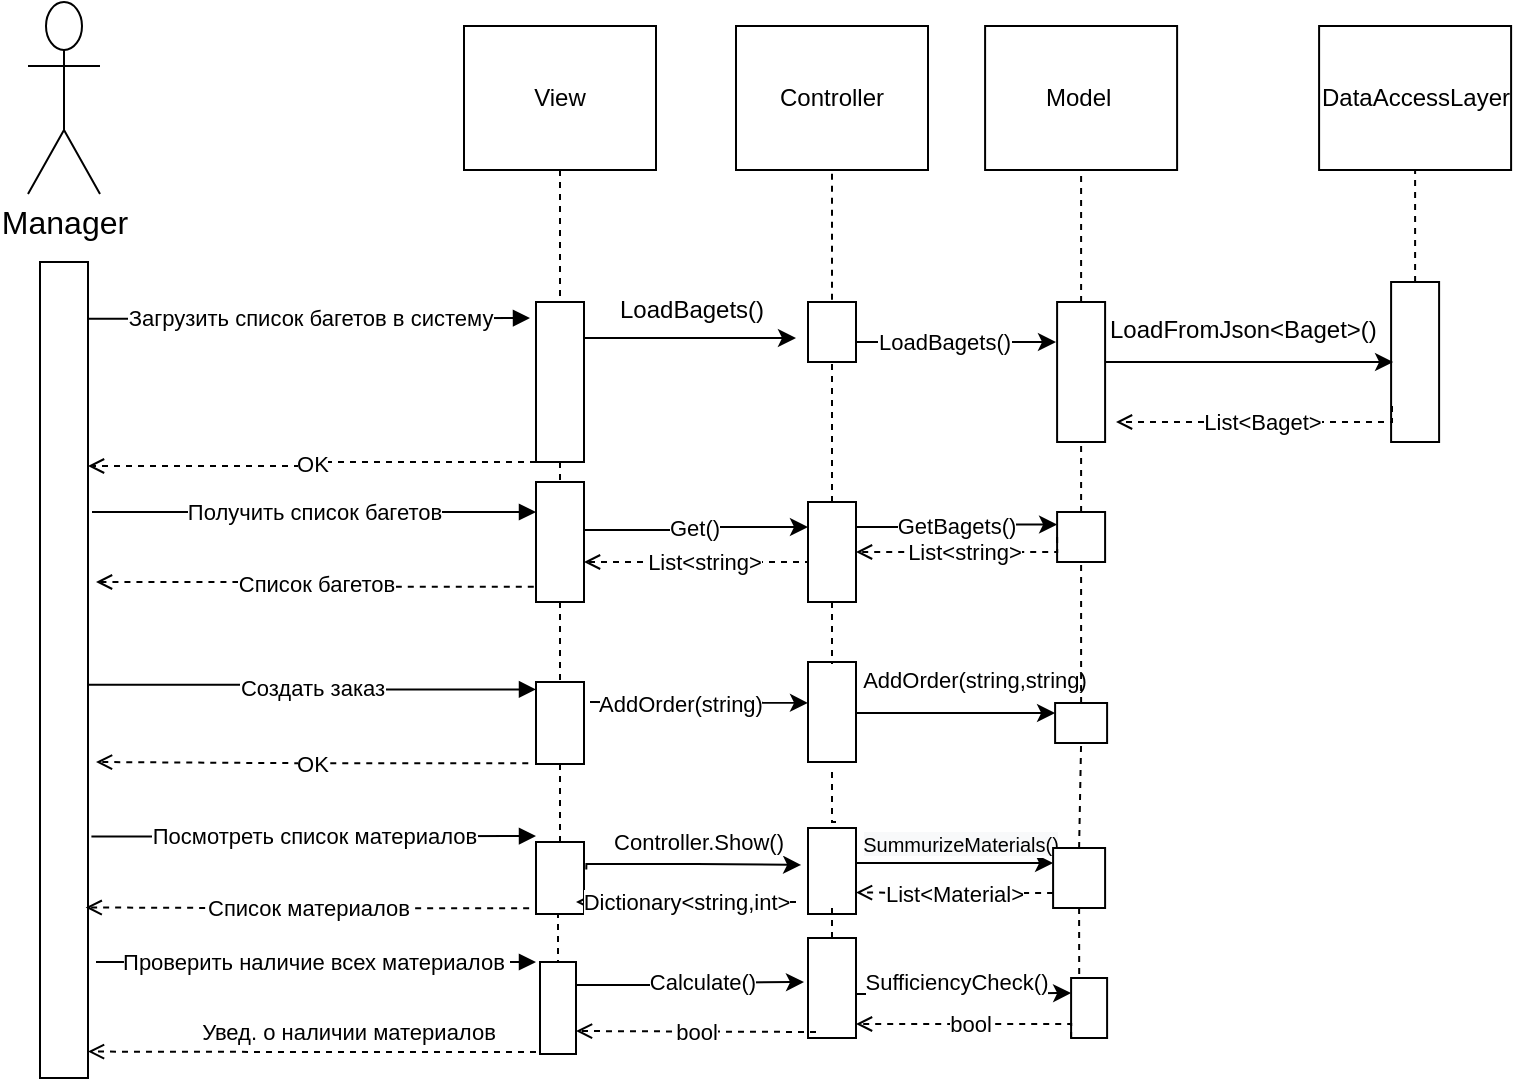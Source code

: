 <mxfile version="13.1.3" type="device"><diagram id="lq8LWc6Me-nj5_ytR69K" name="Page-1"><mxGraphModel dx="926" dy="454" grid="1" gridSize="10" guides="1" tooltips="1" connect="1" arrows="1" fold="1" page="1" pageScale="1" pageWidth="827" pageHeight="1169" math="0" shadow="0"><root><mxCell id="0"/><mxCell id="1" parent="0"/><UserObject label="Manager" lucidchartObjectId="fmqNerwPBiBG" id="Z8CIas7VUb9o1JJprUZY-1"><mxCell style="html=1;whiteSpace=wrap;shape=umlActor;labelPosition=center;verticalLabelPosition=bottom;verticalAlign=top;whiteSpace=nowrap;fontSize=16;fontColor=#000000;spacing=0;strokeOpacity=100;rounded=1;absoluteArcSize=1;arcSize=6;" parent="1" vertex="1"><mxGeometry x="216" y="50" width="36" height="96" as="geometry"/></mxCell></UserObject><UserObject label="" lucidchartObjectId="fmqNQUBMed8j" id="Z8CIas7VUb9o1JJprUZY-2"><mxCell style="html=1;whiteSpace=wrap;;fontSize=11;spacing=0;strokeOpacity=100;" parent="1" vertex="1"><mxGeometry x="222" y="180" width="24" height="408" as="geometry"/></mxCell></UserObject><UserObject label="Загрузить список багетов в систему" lucidchartObjectId="fmqNMwqIcFya" id="Z8CIas7VUb9o1JJprUZY-3"><mxCell style="html=1;jettySize=18;fontSize=11;strokeOpacity=100;rounded=1;arcSize=0;edgeStyle=elbowEdgeStyle;startArrow=none;;endArrow=block;endFill=1;;exitX=1.025;exitY=0.048;exitPerimeter=1;" parent="1" source="Z8CIas7VUb9o1JJprUZY-2" edge="1"><mxGeometry width="100" height="100" relative="1" as="geometry"><Array as="points"/><mxPoint x="467" y="208" as="targetPoint"/></mxGeometry></mxCell></UserObject><UserObject label="View" lucidchartObjectId="fmqNqMG-6z0J" id="Z8CIas7VUb9o1JJprUZY-5"><mxCell style="html=1;whiteSpace=wrap;;fontSize=12;fontColor=#000000;spacing=3;strokeOpacity=100;" parent="1" vertex="1"><mxGeometry x="434" y="62" width="96" height="72" as="geometry"/></mxCell></UserObject><UserObject label="" lucidchartObjectId="fmqNfD1UHvpG" id="Z8CIas7VUb9o1JJprUZY-6"><mxCell style="html=1;jettySize=18;fontSize=11;strokeOpacity=100;dashed=1;rounded=1;arcSize=0;edgeStyle=elbowEdgeStyle;startArrow=none;;endArrow=open;;entryX=0.952;entryY=0.791;entryPerimeter=0;exitX=-0.143;exitY=0.921;exitDx=0;exitDy=0;exitPerimeter=0;entryDx=0;entryDy=0;" parent="1" source="Z8CIas7VUb9o1JJprUZY-63" target="Z8CIas7VUb9o1JJprUZY-2" edge="1"><mxGeometry width="100" height="100" relative="1" as="geometry"><Array as="points"/><mxPoint x="419" y="516" as="sourcePoint"/></mxGeometry></mxCell></UserObject><mxCell id="Z8CIas7VUb9o1JJprUZY-7" value="Список материалов" style="text;html=1;resizable=0;labelBackgroundColor=#ffffff;align=center;verticalAlign=middle;fontColor=#000000;;fontSize=11;" parent="Z8CIas7VUb9o1JJprUZY-6" vertex="1"><mxGeometry relative="1" as="geometry"/></mxCell><UserObject label="" lucidchartObjectId="fmqN2tdLBj.W" id="Z8CIas7VUb9o1JJprUZY-8"><mxCell style="html=1;jettySize=18;fontSize=11;strokeOpacity=100;dashed=1;rounded=1;arcSize=0;edgeStyle=elbowEdgeStyle;startArrow=none;;endArrow=open;;entryX=1.025;entryY=0.991;entryPerimeter=1;" parent="1" target="Z8CIas7VUb9o1JJprUZY-2" edge="1"><mxGeometry width="100" height="100" relative="1" as="geometry"><Array as="points"/><mxPoint x="470" y="575" as="sourcePoint"/></mxGeometry></mxCell></UserObject><mxCell id="Z8CIas7VUb9o1JJprUZY-9" value="Увед. о наличии материалов" style="text;html=1;resizable=0;labelBackgroundColor=#ffffff;align=center;verticalAlign=middle;fontColor=#000000;;fontSize=11;" parent="Z8CIas7VUb9o1JJprUZY-8" vertex="1"><mxGeometry relative="1" as="geometry"><mxPoint x="17.71" y="-9.86" as="offset"/></mxGeometry></mxCell><UserObject label="" lucidchartObjectId="fmqN0hdVXv9i" id="Z8CIas7VUb9o1JJprUZY-10"><mxCell style="html=1;jettySize=18;fontSize=11;strokeOpacity=100;rounded=1;arcSize=0;edgeStyle=elbowEdgeStyle;startArrow=none;;endArrow=block;endFill=1;;exitX=1.025;exitY=0.519;exitPerimeter=1;entryX=0;entryY=0.09;entryDx=0;entryDy=0;entryPerimeter=0;" parent="1" source="Z8CIas7VUb9o1JJprUZY-2" target="Z8CIas7VUb9o1JJprUZY-16" edge="1"><mxGeometry width="100" height="100" relative="1" as="geometry"><Array as="points"/><mxPoint x="419" y="392" as="targetPoint"/></mxGeometry></mxCell></UserObject><mxCell id="Z8CIas7VUb9o1JJprUZY-11" value="Создать заказ" style="text;html=1;resizable=0;labelBackgroundColor=#ffffff;align=center;verticalAlign=middle;fontColor=#000000;;fontSize=11;" parent="Z8CIas7VUb9o1JJprUZY-10" vertex="1"><mxGeometry relative="1" as="geometry"/></mxCell><mxCell id="Z8CIas7VUb9o1JJprUZY-75" style="edgeStyle=orthogonalEdgeStyle;rounded=0;orthogonalLoop=1;jettySize=auto;html=1;" parent="1" source="Z8CIas7VUb9o1JJprUZY-14" edge="1"><mxGeometry relative="1" as="geometry"><mxPoint x="600" y="218" as="targetPoint"/><Array as="points"><mxPoint x="520" y="218"/><mxPoint x="520" y="218"/></Array></mxGeometry></mxCell><UserObject label="" lucidchartObjectId="fmqNdiDo.nL4" id="Z8CIas7VUb9o1JJprUZY-14"><mxCell style="html=1;whiteSpace=wrap;;fontSize=11;spacing=0;strokeOpacity=100;" parent="1" vertex="1"><mxGeometry x="470" y="200" width="24" height="80" as="geometry"/></mxCell></UserObject><UserObject label="" lucidchartObjectId="fmqNqnh2R7gx" id="Z8CIas7VUb9o1JJprUZY-15"><mxCell style="html=1;jettySize=18;fontSize=11;strokeOpacity=100;dashed=1;rounded=1;arcSize=0;edgeStyle=elbowEdgeStyle;startArrow=none;;endArrow=none;;exitX=0.5;exitY=1.008;exitPerimeter=1;entryX=0.5;entryY=0;entryDx=0;entryDy=0;" parent="1" source="Z8CIas7VUb9o1JJprUZY-5" target="Z8CIas7VUb9o1JJprUZY-14" edge="1"><mxGeometry width="100" height="100" relative="1" as="geometry"><Array as="points"/><mxPoint x="432" y="179" as="targetPoint"/></mxGeometry></mxCell></UserObject><mxCell id="Z8CIas7VUb9o1JJprUZY-112" style="edgeStyle=orthogonalEdgeStyle;rounded=0;orthogonalLoop=1;jettySize=auto;html=1;entryX=0;entryY=0.409;entryDx=0;entryDy=0;entryPerimeter=0;" parent="1" edge="1" target="ugSF_NNu1vLma_ltaLb5-21"><mxGeometry relative="1" as="geometry"><mxPoint x="600" y="400" as="targetPoint"/><mxPoint x="497" y="400" as="sourcePoint"/><Array as="points"><mxPoint x="497" y="401"/></Array></mxGeometry></mxCell><mxCell id="Z8CIas7VUb9o1JJprUZY-113" value="AddOrder(string,string)" style="edgeLabel;html=1;align=center;verticalAlign=middle;resizable=0;points=[];" parent="Z8CIas7VUb9o1JJprUZY-112" vertex="1" connectable="0"><mxGeometry x="0.166" relative="1" as="geometry"><mxPoint x="128.52" y="-11.47" as="offset"/></mxGeometry></mxCell><mxCell id="ugSF_NNu1vLma_ltaLb5-20" value="AddOrder(string)" style="edgeLabel;html=1;align=center;verticalAlign=middle;resizable=0;points=[];" vertex="1" connectable="0" parent="Z8CIas7VUb9o1JJprUZY-112"><mxGeometry x="-0.254" y="-1" relative="1" as="geometry"><mxPoint x="4.71" as="offset"/></mxGeometry></mxCell><UserObject label="" lucidchartObjectId="fmqN-kW3KUQT" id="Z8CIas7VUb9o1JJprUZY-16"><mxCell style="html=1;whiteSpace=wrap;;fontSize=11;spacing=0;strokeOpacity=100;" parent="1" vertex="1"><mxGeometry x="470" y="390" width="24" height="41" as="geometry"/></mxCell></UserObject><mxCell id="ugSF_NNu1vLma_ltaLb5-31" style="edgeStyle=orthogonalEdgeStyle;rounded=0;orthogonalLoop=1;jettySize=auto;html=1;entryX=-0.143;entryY=0.429;entryDx=0;entryDy=0;entryPerimeter=0;exitX=1.048;exitY=0.381;exitDx=0;exitDy=0;exitPerimeter=0;" edge="1" parent="1" source="Z8CIas7VUb9o1JJprUZY-63" target="ugSF_NNu1vLma_ltaLb5-30"><mxGeometry relative="1" as="geometry"><mxPoint x="494" y="488" as="sourcePoint"/><Array as="points"><mxPoint x="495" y="481"/><mxPoint x="550" y="481"/></Array></mxGeometry></mxCell><mxCell id="ugSF_NNu1vLma_ltaLb5-32" value="Controller.Show()" style="edgeLabel;html=1;align=center;verticalAlign=middle;resizable=0;points=[];" vertex="1" connectable="0" parent="ugSF_NNu1vLma_ltaLb5-31"><mxGeometry x="-0.386" relative="1" as="geometry"><mxPoint x="23.77" y="-11.03" as="offset"/></mxGeometry></mxCell><UserObject label="" lucidchartObjectId="fmqN020DiwtU" id="Z8CIas7VUb9o1JJprUZY-63"><mxCell style="html=1;whiteSpace=wrap;;fontSize=11;spacing=0;strokeOpacity=100;" parent="1" vertex="1"><mxGeometry x="470" y="470" width="24" height="36" as="geometry"/></mxCell></UserObject><UserObject label="" lucidchartObjectId="fmqNmFZ6wNbu" id="Z8CIas7VUb9o1JJprUZY-64"><mxCell style="html=1;jettySize=18;fontSize=11;strokeOpacity=100;dashed=1;rounded=1;arcSize=0;edgeStyle=orthogonalEdgeStyle;startArrow=none;;endArrow=none;;entryX=0.5;entryY=-0.017;entryPerimeter=1;exitX=0.5;exitY=1;exitDx=0;exitDy=0;" parent="1" source="Z8CIas7VUb9o1JJprUZY-16" target="Z8CIas7VUb9o1JJprUZY-63" edge="1"><mxGeometry width="100" height="100" relative="1" as="geometry"><Array as="points"/><mxPoint x="490" y="510" as="sourcePoint"/></mxGeometry></mxCell></UserObject><UserObject label="Model&amp;nbsp;" lucidchartObjectId="fmqNqMG-6z0J" id="Z8CIas7VUb9o1JJprUZY-69"><mxCell style="html=1;whiteSpace=wrap;;fontSize=12;fontColor=#000000;spacing=3;strokeOpacity=100;" parent="1" vertex="1"><mxGeometry x="694.55" y="62" width="96" height="72" as="geometry"/></mxCell></UserObject><UserObject label="DataAccessLayer" lucidchartObjectId="fmqNqMG-6z0J" id="Z8CIas7VUb9o1JJprUZY-70"><mxCell style="html=1;whiteSpace=wrap;;fontSize=12;fontColor=#000000;spacing=3;strokeOpacity=100;" parent="1" vertex="1"><mxGeometry x="861.55" y="62" width="96" height="72" as="geometry"/></mxCell></UserObject><UserObject label="" lucidchartObjectId="fmqNdiDo.nL4" id="Z8CIas7VUb9o1JJprUZY-72"><mxCell style="html=1;whiteSpace=wrap;;fontSize=11;spacing=0;strokeOpacity=100;" parent="1" vertex="1"><mxGeometry x="730.55" y="200" width="24" height="70" as="geometry"/></mxCell></UserObject><mxCell id="Z8CIas7VUb9o1JJprUZY-76" value="LoadBagets()" style="text;whiteSpace=wrap;html=1;" parent="1" vertex="1"><mxGeometry x="510" y="190" width="60" height="30" as="geometry"/></mxCell><mxCell id="Z8CIas7VUb9o1JJprUZY-84" value="LoadFromJson&amp;lt;Baget&amp;gt;()&lt;br&gt;" style="text;whiteSpace=wrap;html=1;" parent="1" vertex="1"><mxGeometry x="754.55" y="200" width="144" height="30" as="geometry"/></mxCell><mxCell id="Z8CIas7VUb9o1JJprUZY-86" value="" style="endArrow=none;dashed=1;html=1;exitX=0.5;exitY=0;exitDx=0;exitDy=0;entryX=0.5;entryY=1;entryDx=0;entryDy=0;" parent="1" source="Z8CIas7VUb9o1JJprUZY-72" target="Z8CIas7VUb9o1JJprUZY-69" edge="1"><mxGeometry width="50" height="50" relative="1" as="geometry"><mxPoint x="600" y="190" as="sourcePoint"/><mxPoint x="608" y="140" as="targetPoint"/></mxGeometry></mxCell><mxCell id="Z8CIas7VUb9o1JJprUZY-89" value="" style="endArrow=none;dashed=1;html=1;entryX=0.5;entryY=1;entryDx=0;entryDy=0;exitX=0.5;exitY=0;exitDx=0;exitDy=0;" parent="1" source="Z8CIas7VUb9o1JJprUZY-90" target="Z8CIas7VUb9o1JJprUZY-70" edge="1"><mxGeometry width="50" height="50" relative="1" as="geometry"><mxPoint x="758" y="170" as="sourcePoint"/><mxPoint x="790" y="150" as="targetPoint"/></mxGeometry></mxCell><UserObject label="" lucidchartObjectId="fmqNdiDo.nL4" id="Z8CIas7VUb9o1JJprUZY-90"><mxCell style="html=1;whiteSpace=wrap;;fontSize=11;spacing=0;strokeOpacity=100;" parent="1" vertex="1"><mxGeometry x="897.55" y="190" width="24" height="80" as="geometry"/></mxCell></UserObject><mxCell id="Z8CIas7VUb9o1JJprUZY-92" value="" style="endArrow=classic;html=1;entryX=1;entryY=1;entryDx=0;entryDy=0;exitX=0;exitY=1;exitDx=0;exitDy=0;" parent="1" target="Z8CIas7VUb9o1JJprUZY-84" edge="1" source="Z8CIas7VUb9o1JJprUZY-84"><mxGeometry width="50" height="50" relative="1" as="geometry"><mxPoint x="913.55" y="233" as="sourcePoint"/><mxPoint x="1001.55" y="280" as="targetPoint"/></mxGeometry></mxCell><UserObject label="" lucidchartObjectId="fmqNIio6F4yu" id="Z8CIas7VUb9o1JJprUZY-93"><mxCell style="html=1;jettySize=18;fontSize=11;strokeOpacity=100;dashed=1;rounded=1;arcSize=0;edgeStyle=orthogonalEdgeStyle;startArrow=none;;endArrow=open;;" parent="1" edge="1"><mxGeometry width="100" height="100" relative="1" as="geometry"><Array as="points"><mxPoint x="898" y="260"/></Array><mxPoint x="898" y="252" as="sourcePoint"/><mxPoint x="760" y="260" as="targetPoint"/></mxGeometry></mxCell></UserObject><mxCell id="Z8CIas7VUb9o1JJprUZY-94" value="List&amp;lt;Baget&amp;gt;" style="text;html=1;resizable=0;labelBackgroundColor=#ffffff;align=center;verticalAlign=middle;fontColor=#000000;;fontSize=11;" parent="Z8CIas7VUb9o1JJprUZY-93" vertex="1"><mxGeometry relative="1" as="geometry"/></mxCell><UserObject label="Получить список багетов" lucidchartObjectId="fmqNMwqIcFya" id="Z8CIas7VUb9o1JJprUZY-95"><mxCell style="html=1;jettySize=18;fontSize=11;strokeOpacity=100;rounded=1;arcSize=0;edgeStyle=elbowEdgeStyle;startArrow=none;;endArrow=block;endFill=1;;entryX=0;entryY=0.25;entryDx=0;entryDy=0;" parent="1" target="Z8CIas7VUb9o1JJprUZY-96" edge="1"><mxGeometry width="100" height="100" relative="1" as="geometry"><Array as="points"/><mxPoint x="460" y="256" as="targetPoint"/><mxPoint x="248" y="305" as="sourcePoint"/></mxGeometry></mxCell></UserObject><mxCell id="Z8CIas7VUb9o1JJprUZY-101" value="" style="edgeStyle=orthogonalEdgeStyle;rounded=0;orthogonalLoop=1;jettySize=auto;html=1;entryX=0;entryY=0.25;entryDx=0;entryDy=0;exitX=0.952;exitY=0.4;exitDx=0;exitDy=0;exitPerimeter=0;" parent="1" source="Z8CIas7VUb9o1JJprUZY-96" edge="1" target="ugSF_NNu1vLma_ltaLb5-9"><mxGeometry relative="1" as="geometry"><mxPoint x="594" y="320" as="targetPoint"/></mxGeometry></mxCell><mxCell id="ugSF_NNu1vLma_ltaLb5-11" value="Get()" style="edgeLabel;html=1;align=center;verticalAlign=middle;resizable=0;points=[];" vertex="1" connectable="0" parent="Z8CIas7VUb9o1JJprUZY-101"><mxGeometry x="0.265" relative="1" as="geometry"><mxPoint x="-14.86" as="offset"/></mxGeometry></mxCell><UserObject label="" lucidchartObjectId="fmqNdiDo.nL4" id="Z8CIas7VUb9o1JJprUZY-96"><mxCell style="html=1;whiteSpace=wrap;;fontSize=11;spacing=0;strokeOpacity=100;" parent="1" vertex="1"><mxGeometry x="470" y="290" width="24" height="60" as="geometry"/></mxCell></UserObject><UserObject label="" lucidchartObjectId="fmqNdiDo.nL4" id="Z8CIas7VUb9o1JJprUZY-100"><mxCell style="html=1;whiteSpace=wrap;;fontSize=11;spacing=0;strokeOpacity=100;" parent="1" vertex="1"><mxGeometry x="730.55" y="305" width="24" height="25" as="geometry"/></mxCell></UserObject><UserObject label="" lucidchartObjectId="fmqNqnh2R7gx" id="Z8CIas7VUb9o1JJprUZY-99"><mxCell style="html=1;jettySize=18;fontSize=11;strokeOpacity=100;dashed=1;rounded=1;arcSize=0;edgeStyle=elbowEdgeStyle;startArrow=none;;endArrow=none;;exitX=0.5;exitY=1;entryX=0.5;entryY=0;entryDx=0;entryDy=0;exitDx=0;exitDy=0;" parent="1" source="Z8CIas7VUb9o1JJprUZY-14" target="Z8CIas7VUb9o1JJprUZY-96" edge="1"><mxGeometry width="100" height="100" relative="1" as="geometry"><Array as="points"/><mxPoint x="492" y="210" as="targetPoint"/><mxPoint x="492" y="144" as="sourcePoint"/></mxGeometry></mxCell></UserObject><mxCell id="Z8CIas7VUb9o1JJprUZY-103" value="" style="endArrow=none;dashed=1;html=1;entryX=0.5;entryY=1;entryDx=0;entryDy=0;exitX=0.5;exitY=0;exitDx=0;exitDy=0;" parent="1" source="Z8CIas7VUb9o1JJprUZY-100" target="Z8CIas7VUb9o1JJprUZY-72" edge="1"><mxGeometry width="50" height="50" relative="1" as="geometry"><mxPoint x="981.55" y="330" as="sourcePoint"/><mxPoint x="1031.55" y="280" as="targetPoint"/></mxGeometry></mxCell><UserObject label="" lucidchartObjectId="fmqNIio6F4yu" id="Z8CIas7VUb9o1JJprUZY-106"><mxCell style="html=1;jettySize=18;fontSize=11;strokeOpacity=100;dashed=1;rounded=1;arcSize=0;edgeStyle=orthogonalEdgeStyle;startArrow=none;;endArrow=open;;exitX=0;exitY=0.5;exitDx=0;exitDy=0;entryX=1;entryY=0.5;entryDx=0;entryDy=0;" parent="1" source="Z8CIas7VUb9o1JJprUZY-100" target="ugSF_NNu1vLma_ltaLb5-9" edge="1"><mxGeometry width="100" height="100" relative="1" as="geometry"><Array as="points"><mxPoint x="640" y="325"/><mxPoint x="640" y="325"/></Array><mxPoint x="780" y="282" as="sourcePoint"/><mxPoint x="680" y="370" as="targetPoint"/></mxGeometry></mxCell></UserObject><mxCell id="Z8CIas7VUb9o1JJprUZY-107" value="List&amp;lt;string&amp;gt;" style="text;html=1;resizable=0;labelBackgroundColor=#ffffff;align=center;verticalAlign=middle;fontColor=#000000;;fontSize=11;" parent="Z8CIas7VUb9o1JJprUZY-106" vertex="1"><mxGeometry relative="1" as="geometry"/></mxCell><UserObject label="" lucidchartObjectId="fmqNfD1UHvpG" id="Z8CIas7VUb9o1JJprUZY-110"><mxCell style="html=1;jettySize=18;fontSize=11;strokeOpacity=100;dashed=1;rounded=1;arcSize=0;edgeStyle=elbowEdgeStyle;startArrow=none;;endArrow=open;;exitX=-0.046;exitY=0.872;exitDx=0;exitDy=0;exitPerimeter=0;" parent="1" source="Z8CIas7VUb9o1JJprUZY-96" edge="1"><mxGeometry width="100" height="100" relative="1" as="geometry"><Array as="points"/><mxPoint x="429" y="526" as="sourcePoint"/><mxPoint x="250" y="340" as="targetPoint"/></mxGeometry></mxCell></UserObject><mxCell id="Z8CIas7VUb9o1JJprUZY-111" value="Список багетов" style="text;html=1;resizable=0;labelBackgroundColor=#ffffff;align=center;verticalAlign=middle;fontColor=#000000;;fontSize=11;" parent="Z8CIas7VUb9o1JJprUZY-110" vertex="1"><mxGeometry relative="1" as="geometry"/></mxCell><UserObject label="" lucidchartObjectId="fmqNdiDo.nL4" id="Z8CIas7VUb9o1JJprUZY-114"><mxCell style="html=1;whiteSpace=wrap;;fontSize=11;spacing=0;strokeOpacity=100;" parent="1" vertex="1"><mxGeometry x="729.55" y="400.5" width="26" height="20" as="geometry"/></mxCell></UserObject><mxCell id="Z8CIas7VUb9o1JJprUZY-118" value="" style="endArrow=none;dashed=1;html=1;exitX=0.5;exitY=0;exitDx=0;exitDy=0;entryX=0.5;entryY=1;entryDx=0;entryDy=0;" parent="1" source="Z8CIas7VUb9o1JJprUZY-114" target="Z8CIas7VUb9o1JJprUZY-100" edge="1"><mxGeometry width="50" height="50" relative="1" as="geometry"><mxPoint x="909.55" y="210" as="sourcePoint"/><mxPoint x="909.55" y="144" as="targetPoint"/></mxGeometry></mxCell><UserObject label="" lucidchartObjectId="fmqNfD1UHvpG" id="Z8CIas7VUb9o1JJprUZY-121"><mxCell style="html=1;jettySize=18;fontSize=11;strokeOpacity=100;dashed=1;rounded=1;arcSize=0;edgeStyle=elbowEdgeStyle;startArrow=none;;endArrow=open;;exitX=-0.161;exitY=0.991;exitDx=0;exitDy=0;exitPerimeter=0;" parent="1" source="Z8CIas7VUb9o1JJprUZY-16" edge="1"><mxGeometry width="100" height="100" relative="1" as="geometry"><Array as="points"/><mxPoint x="478.896" y="352.32" as="sourcePoint"/><mxPoint x="250" y="430" as="targetPoint"/></mxGeometry></mxCell></UserObject><mxCell id="Z8CIas7VUb9o1JJprUZY-122" value="OK" style="text;html=1;resizable=0;labelBackgroundColor=#ffffff;align=center;verticalAlign=middle;fontColor=#000000;;fontSize=11;" parent="Z8CIas7VUb9o1JJprUZY-121" vertex="1"><mxGeometry relative="1" as="geometry"/></mxCell><UserObject label="" lucidchartObjectId="fmqNfD1UHvpG" id="Z8CIas7VUb9o1JJprUZY-123"><mxCell style="html=1;jettySize=18;fontSize=11;strokeOpacity=100;dashed=1;rounded=1;arcSize=0;edgeStyle=elbowEdgeStyle;startArrow=none;;endArrow=open;;exitX=0;exitY=1;exitDx=0;exitDy=0;entryX=1;entryY=0.25;entryDx=0;entryDy=0;" parent="1" source="Z8CIas7VUb9o1JJprUZY-14" target="Z8CIas7VUb9o1JJprUZY-2" edge="1"><mxGeometry width="100" height="100" relative="1" as="geometry"><Array as="points"/><mxPoint x="476.136" y="440.631" as="sourcePoint"/><mxPoint x="250" y="230" as="targetPoint"/></mxGeometry></mxCell></UserObject><mxCell id="Z8CIas7VUb9o1JJprUZY-124" value="OK" style="text;html=1;resizable=0;labelBackgroundColor=#ffffff;align=center;verticalAlign=middle;fontColor=#000000;;fontSize=11;" parent="Z8CIas7VUb9o1JJprUZY-123" vertex="1"><mxGeometry relative="1" as="geometry"/></mxCell><UserObject label="" lucidchartObjectId="fmqNmFZ6wNbu" id="Z8CIas7VUb9o1JJprUZY-125"><mxCell style="html=1;jettySize=18;fontSize=11;strokeOpacity=100;dashed=1;rounded=1;arcSize=0;edgeStyle=orthogonalEdgeStyle;startArrow=none;;endArrow=none;;entryX=0.5;entryY=0;exitX=0.5;exitY=1;exitDx=0;exitDy=0;entryDx=0;entryDy=0;" parent="1" source="Z8CIas7VUb9o1JJprUZY-96" target="Z8CIas7VUb9o1JJprUZY-16" edge="1"><mxGeometry width="100" height="100" relative="1" as="geometry"><Array as="points"/><mxPoint x="492" y="441" as="sourcePoint"/><mxPoint x="492" y="480" as="targetPoint"/></mxGeometry></mxCell></UserObject><UserObject label="" lucidchartObjectId="fmqN0hdVXv9i" id="Z8CIas7VUb9o1JJprUZY-126"><mxCell style="html=1;jettySize=18;fontSize=11;strokeOpacity=100;rounded=1;arcSize=0;edgeStyle=elbowEdgeStyle;startArrow=none;;endArrow=block;endFill=1;;exitX=1.071;exitY=0.704;exitPerimeter=0;exitDx=0;exitDy=0;" parent="1" source="Z8CIas7VUb9o1JJprUZY-2" edge="1"><mxGeometry width="100" height="100" relative="1" as="geometry"><Array as="points"/><mxPoint x="470" y="467" as="targetPoint"/><mxPoint x="256" y="401.412" as="sourcePoint"/></mxGeometry></mxCell></UserObject><mxCell id="Z8CIas7VUb9o1JJprUZY-127" value="Посмотреть список материалов" style="text;html=1;resizable=0;labelBackgroundColor=#ffffff;align=center;verticalAlign=middle;fontColor=#000000;;fontSize=11;" parent="Z8CIas7VUb9o1JJprUZY-126" vertex="1"><mxGeometry relative="1" as="geometry"/></mxCell><mxCell id="Z8CIas7VUb9o1JJprUZY-129" style="edgeStyle=orthogonalEdgeStyle;rounded=0;orthogonalLoop=1;jettySize=auto;html=1;entryX=0;entryY=0.25;entryDx=0;entryDy=0;exitX=1;exitY=0.25;exitDx=0;exitDy=0;" parent="1" target="Z8CIas7VUb9o1JJprUZY-131" edge="1" source="ugSF_NNu1vLma_ltaLb5-30"><mxGeometry relative="1" as="geometry"><mxPoint x="585" y="480" as="targetPoint"/><mxPoint x="650" y="465" as="sourcePoint"/><Array as="points"><mxPoint x="630" y="481"/></Array></mxGeometry></mxCell><mxCell id="Z8CIas7VUb9o1JJprUZY-130" value="&lt;span style=&quot;text-align: left ; background-color: rgb(248 , 249 , 250)&quot;&gt;&lt;font style=&quot;font-size: 10px&quot;&gt;SummurizeMaterials()&lt;/font&gt;&lt;/span&gt;" style="edgeLabel;html=1;align=center;verticalAlign=middle;resizable=0;points=[];" parent="Z8CIas7VUb9o1JJprUZY-129" vertex="1" connectable="0"><mxGeometry x="0.166" relative="1" as="geometry"><mxPoint x="-2.57" y="-10" as="offset"/></mxGeometry></mxCell><UserObject label="" lucidchartObjectId="fmqNdiDo.nL4" id="Z8CIas7VUb9o1JJprUZY-131"><mxCell style="html=1;whiteSpace=wrap;;fontSize=11;spacing=0;strokeOpacity=100;" parent="1" vertex="1"><mxGeometry x="728.55" y="473" width="26" height="30" as="geometry"/></mxCell></UserObject><mxCell id="Z8CIas7VUb9o1JJprUZY-132" value="" style="endArrow=none;dashed=1;html=1;exitX=0.5;exitY=0;exitDx=0;exitDy=0;entryX=0.5;entryY=1;entryDx=0;entryDy=0;" parent="1" source="Z8CIas7VUb9o1JJprUZY-131" target="Z8CIas7VUb9o1JJprUZY-114" edge="1"><mxGeometry width="50" height="50" relative="1" as="geometry"><mxPoint x="909.55" y="400" as="sourcePoint"/><mxPoint x="909.55" y="350" as="targetPoint"/></mxGeometry></mxCell><UserObject label="" lucidchartObjectId="fmqNIio6F4yu" id="Z8CIas7VUb9o1JJprUZY-134"><mxCell style="html=1;jettySize=18;fontSize=11;strokeOpacity=100;dashed=1;rounded=1;arcSize=0;edgeStyle=orthogonalEdgeStyle;startArrow=none;;endArrow=open;;exitX=0;exitY=0.75;exitDx=0;exitDy=0;entryX=1;entryY=0.75;entryDx=0;entryDy=0;" parent="1" source="Z8CIas7VUb9o1JJprUZY-131" target="ugSF_NNu1vLma_ltaLb5-30" edge="1"><mxGeometry width="100" height="100" relative="1" as="geometry"><Array as="points"><mxPoint x="680" y="495"/><mxPoint x="680" y="495"/></Array><mxPoint x="606" y="340" as="sourcePoint"/><mxPoint x="640" y="480" as="targetPoint"/></mxGeometry></mxCell></UserObject><mxCell id="Z8CIas7VUb9o1JJprUZY-135" value="List&amp;lt;Material&amp;gt;" style="text;html=1;resizable=0;labelBackgroundColor=#ffffff;align=center;verticalAlign=middle;fontColor=#000000;;fontSize=11;" parent="Z8CIas7VUb9o1JJprUZY-134" vertex="1"><mxGeometry relative="1" as="geometry"/></mxCell><UserObject label="" lucidchartObjectId="fmqN0hdVXv9i" id="Z8CIas7VUb9o1JJprUZY-136"><mxCell style="html=1;jettySize=18;fontSize=11;strokeOpacity=100;rounded=1;arcSize=0;edgeStyle=elbowEdgeStyle;startArrow=none;;endArrow=block;endFill=1;;" parent="1" edge="1"><mxGeometry width="100" height="100" relative="1" as="geometry"><Array as="points"/><mxPoint x="470" y="530" as="targetPoint"/><mxPoint x="250" y="530" as="sourcePoint"/></mxGeometry></mxCell></UserObject><mxCell id="Z8CIas7VUb9o1JJprUZY-137" value="Проверить наличие всех материалов&amp;nbsp;" style="text;html=1;resizable=0;labelBackgroundColor=#ffffff;align=center;verticalAlign=middle;fontColor=#000000;;fontSize=11;" parent="Z8CIas7VUb9o1JJprUZY-136" vertex="1"><mxGeometry relative="1" as="geometry"/></mxCell><mxCell id="Z8CIas7VUb9o1JJprUZY-141" value="SufficiencyCheck()" style="edgeStyle=orthogonalEdgeStyle;rounded=0;orthogonalLoop=1;jettySize=auto;html=1;entryX=0;entryY=0.25;entryDx=0;entryDy=0;exitX=1;exitY=0.5;exitDx=0;exitDy=0;" parent="1" source="ugSF_NNu1vLma_ltaLb5-24" target="Z8CIas7VUb9o1JJprUZY-140" edge="1"><mxGeometry x="-0.041" y="6" relative="1" as="geometry"><mxPoint x="590" y="553" as="targetPoint"/><mxPoint x="670" y="520" as="sourcePoint"/><Array as="points"><mxPoint x="630" y="546"/><mxPoint x="680" y="546"/></Array><mxPoint as="offset"/></mxGeometry></mxCell><mxCell id="ugSF_NNu1vLma_ltaLb5-25" style="edgeStyle=orthogonalEdgeStyle;rounded=0;orthogonalLoop=1;jettySize=auto;html=1;exitX=1;exitY=0.25;exitDx=0;exitDy=0;" edge="1" parent="1" source="Z8CIas7VUb9o1JJprUZY-138"><mxGeometry relative="1" as="geometry"><mxPoint x="604" y="540" as="targetPoint"/></mxGeometry></mxCell><mxCell id="ugSF_NNu1vLma_ltaLb5-26" value="Calculate()" style="edgeLabel;html=1;align=center;verticalAlign=middle;resizable=0;points=[];" vertex="1" connectable="0" parent="ugSF_NNu1vLma_ltaLb5-25"><mxGeometry x="0.104" y="1" relative="1" as="geometry"><mxPoint as="offset"/></mxGeometry></mxCell><UserObject label="" lucidchartObjectId="fmqN020DiwtU" id="Z8CIas7VUb9o1JJprUZY-138"><mxCell style="html=1;whiteSpace=wrap;;fontSize=11;spacing=0;strokeOpacity=100;" parent="1" vertex="1"><mxGeometry x="472" y="530" width="18" height="46" as="geometry"/></mxCell></UserObject><UserObject label="" lucidchartObjectId="fmqNmFZ6wNbu" id="Z8CIas7VUb9o1JJprUZY-139"><mxCell style="html=1;jettySize=18;fontSize=11;strokeOpacity=100;dashed=1;rounded=1;arcSize=0;edgeStyle=orthogonalEdgeStyle;startArrow=none;;endArrow=none;;entryX=0.5;entryY=0;exitX=0.5;exitY=1;exitDx=0;exitDy=0;entryDx=0;entryDy=0;" parent="1" source="Z8CIas7VUb9o1JJprUZY-63" target="Z8CIas7VUb9o1JJprUZY-138" edge="1"><mxGeometry width="100" height="100" relative="1" as="geometry"><Array as="points"/><mxPoint x="492" y="441" as="sourcePoint"/><mxPoint x="492" y="480" as="targetPoint"/></mxGeometry></mxCell></UserObject><UserObject label="" lucidchartObjectId="fmqNdiDo.nL4" id="Z8CIas7VUb9o1JJprUZY-140"><mxCell style="html=1;whiteSpace=wrap;;fontSize=11;spacing=0;strokeOpacity=100;" parent="1" vertex="1"><mxGeometry x="737.55" y="538" width="18" height="30" as="geometry"/></mxCell></UserObject><UserObject label="" lucidchartObjectId="fmqNmFZ6wNbu" id="Z8CIas7VUb9o1JJprUZY-144"><mxCell style="html=1;jettySize=18;fontSize=11;strokeOpacity=100;dashed=1;rounded=1;arcSize=0;edgeStyle=orthogonalEdgeStyle;startArrow=none;;endArrow=none;;entryX=0.5;entryY=0;exitX=0.5;exitY=1;exitDx=0;exitDy=0;entryDx=0;entryDy=0;" parent="1" source="Z8CIas7VUb9o1JJprUZY-131" target="Z8CIas7VUb9o1JJprUZY-140" edge="1"><mxGeometry width="100" height="100" relative="1" as="geometry"><Array as="points"><mxPoint x="742" y="538"/></Array><mxPoint x="783.55" y="516" as="sourcePoint"/><mxPoint x="782.55" y="540" as="targetPoint"/></mxGeometry></mxCell></UserObject><UserObject label="" lucidchartObjectId="fmqNIio6F4yu" id="Z8CIas7VUb9o1JJprUZY-148"><mxCell style="html=1;jettySize=18;fontSize=11;strokeOpacity=100;dashed=1;rounded=1;arcSize=0;edgeStyle=orthogonalEdgeStyle;startArrow=none;;endArrow=open;;exitX=0;exitY=1;exitDx=0;exitDy=0;" parent="1" source="Z8CIas7VUb9o1JJprUZY-140" target="ugSF_NNu1vLma_ltaLb5-24" edge="1"><mxGeometry width="100" height="100" relative="1" as="geometry"><Array as="points"><mxPoint x="738" y="561"/></Array><mxPoint x="605" y="520" as="sourcePoint"/><mxPoint x="520" y="565" as="targetPoint"/></mxGeometry></mxCell></UserObject><mxCell id="Z8CIas7VUb9o1JJprUZY-149" value="bool&lt;br&gt;" style="text;html=1;resizable=0;labelBackgroundColor=#ffffff;align=center;verticalAlign=middle;fontColor=#000000;;fontSize=11;" parent="Z8CIas7VUb9o1JJprUZY-148" vertex="1"><mxGeometry relative="1" as="geometry"/></mxCell><UserObject label="Controller" lucidchartObjectId="fmqNqMG-6z0J" id="ugSF_NNu1vLma_ltaLb5-1"><mxCell style="html=1;whiteSpace=wrap;;fontSize=12;fontColor=#000000;spacing=3;strokeOpacity=100;" vertex="1" parent="1"><mxGeometry x="570" y="62" width="96" height="72" as="geometry"/></mxCell></UserObject><mxCell id="ugSF_NNu1vLma_ltaLb5-3" value="" style="endArrow=none;dashed=1;html=1;entryX=0.5;entryY=1;entryDx=0;entryDy=0;exitX=0.5;exitY=-0.039;exitDx=0;exitDy=0;exitPerimeter=0;" edge="1" parent="1" source="ugSF_NNu1vLma_ltaLb5-4" target="ugSF_NNu1vLma_ltaLb5-1"><mxGeometry width="50" height="50" relative="1" as="geometry"><mxPoint x="618" y="190" as="sourcePoint"/><mxPoint x="620" y="150" as="targetPoint"/></mxGeometry></mxCell><UserObject label="" lucidchartObjectId="fmqNdiDo.nL4" id="ugSF_NNu1vLma_ltaLb5-4"><mxCell style="html=1;whiteSpace=wrap;;fontSize=11;spacing=0;strokeOpacity=100;" vertex="1" parent="1"><mxGeometry x="606" y="200" width="24" height="30" as="geometry"/></mxCell></UserObject><mxCell id="ugSF_NNu1vLma_ltaLb5-6" value="LoadBagets()" style="edgeStyle=orthogonalEdgeStyle;rounded=0;orthogonalLoop=1;jettySize=auto;html=1;exitX=1;exitY=0.25;exitDx=0;exitDy=0;" edge="1" parent="1" source="ugSF_NNu1vLma_ltaLb5-4"><mxGeometry relative="1" as="geometry"><mxPoint x="730" y="220" as="targetPoint"/><Array as="points"><mxPoint x="680" y="220"/><mxPoint x="680" y="220"/></Array><mxPoint x="504" y="228" as="sourcePoint"/></mxGeometry></mxCell><mxCell id="ugSF_NNu1vLma_ltaLb5-12" value="GetBagets()" style="edgeStyle=orthogonalEdgeStyle;rounded=0;orthogonalLoop=1;jettySize=auto;html=1;exitX=1;exitY=0.25;exitDx=0;exitDy=0;entryX=0;entryY=0.25;entryDx=0;entryDy=0;" edge="1" parent="1" source="ugSF_NNu1vLma_ltaLb5-9" target="Z8CIas7VUb9o1JJprUZY-100"><mxGeometry relative="1" as="geometry"/></mxCell><UserObject label="" lucidchartObjectId="fmqNdiDo.nL4" id="ugSF_NNu1vLma_ltaLb5-9"><mxCell style="html=1;whiteSpace=wrap;;fontSize=11;spacing=0;strokeOpacity=100;" vertex="1" parent="1"><mxGeometry x="606" y="300" width="24" height="50" as="geometry"/></mxCell></UserObject><mxCell id="ugSF_NNu1vLma_ltaLb5-10" value="" style="endArrow=none;dashed=1;html=1;entryX=0.5;entryY=1;entryDx=0;entryDy=0;exitX=0.5;exitY=0;exitDx=0;exitDy=0;" edge="1" parent="1" source="ugSF_NNu1vLma_ltaLb5-9" target="ugSF_NNu1vLma_ltaLb5-4"><mxGeometry width="50" height="50" relative="1" as="geometry"><mxPoint x="540" y="300" as="sourcePoint"/><mxPoint x="590" y="250" as="targetPoint"/></mxGeometry></mxCell><UserObject label="" lucidchartObjectId="fmqNIio6F4yu" id="ugSF_NNu1vLma_ltaLb5-18"><mxCell style="html=1;jettySize=18;fontSize=11;strokeOpacity=100;dashed=1;rounded=1;arcSize=0;edgeStyle=orthogonalEdgeStyle;startArrow=none;;endArrow=open;;exitX=0;exitY=0.75;exitDx=0;exitDy=0;" edge="1" parent="1" source="ugSF_NNu1vLma_ltaLb5-9" target="Z8CIas7VUb9o1JJprUZY-96"><mxGeometry width="100" height="100" relative="1" as="geometry"><Array as="points"><mxPoint x="606" y="330"/></Array><mxPoint x="740.55" y="345" as="sourcePoint"/><mxPoint x="500" y="330" as="targetPoint"/></mxGeometry></mxCell></UserObject><mxCell id="ugSF_NNu1vLma_ltaLb5-19" value="List&amp;lt;string&amp;gt;" style="text;html=1;resizable=0;labelBackgroundColor=#ffffff;align=center;verticalAlign=middle;fontColor=#000000;;fontSize=11;" vertex="1" parent="ugSF_NNu1vLma_ltaLb5-18"><mxGeometry relative="1" as="geometry"/></mxCell><mxCell id="ugSF_NNu1vLma_ltaLb5-23" style="edgeStyle=orthogonalEdgeStyle;rounded=0;orthogonalLoop=1;jettySize=auto;html=1;entryX=0;entryY=0.25;entryDx=0;entryDy=0;" edge="1" parent="1" source="ugSF_NNu1vLma_ltaLb5-21" target="Z8CIas7VUb9o1JJprUZY-114"><mxGeometry relative="1" as="geometry"><Array as="points"><mxPoint x="680" y="405"/></Array></mxGeometry></mxCell><UserObject label="" lucidchartObjectId="fmqNdiDo.nL4" id="ugSF_NNu1vLma_ltaLb5-21"><mxCell style="html=1;whiteSpace=wrap;;fontSize=11;spacing=0;strokeOpacity=100;" vertex="1" parent="1"><mxGeometry x="606" y="380" width="24" height="50" as="geometry"/></mxCell></UserObject><UserObject label="" lucidchartObjectId="fmqNmFZ6wNbu" id="ugSF_NNu1vLma_ltaLb5-22"><mxCell style="html=1;jettySize=18;fontSize=11;strokeOpacity=100;dashed=1;rounded=1;arcSize=0;edgeStyle=orthogonalEdgeStyle;startArrow=none;;endArrow=none;;exitX=0.5;exitY=1;exitDx=0;exitDy=0;" edge="1" parent="1" source="ugSF_NNu1vLma_ltaLb5-9"><mxGeometry width="100" height="100" relative="1" as="geometry"><Array as="points"/><mxPoint x="492" y="360" as="sourcePoint"/><mxPoint x="618" y="381" as="targetPoint"/></mxGeometry></mxCell></UserObject><UserObject label="" lucidchartObjectId="fmqNdiDo.nL4" id="ugSF_NNu1vLma_ltaLb5-24"><mxCell style="html=1;whiteSpace=wrap;;fontSize=11;spacing=0;strokeOpacity=100;" vertex="1" parent="1"><mxGeometry x="606" y="518" width="24" height="50" as="geometry"/></mxCell></UserObject><UserObject label="" lucidchartObjectId="fmqNIio6F4yu" id="ugSF_NNu1vLma_ltaLb5-27"><mxCell style="html=1;jettySize=18;fontSize=11;strokeOpacity=100;dashed=1;rounded=1;arcSize=0;edgeStyle=orthogonalEdgeStyle;startArrow=none;;endArrow=open;;entryX=1;entryY=0.75;entryDx=0;entryDy=0;" edge="1" parent="1" target="Z8CIas7VUb9o1JJprUZY-138"><mxGeometry width="100" height="100" relative="1" as="geometry"><Array as="points"><mxPoint x="610" y="565"/></Array><mxPoint x="610" y="565" as="sourcePoint"/><mxPoint x="500" y="565" as="targetPoint"/></mxGeometry></mxCell></UserObject><mxCell id="ugSF_NNu1vLma_ltaLb5-28" value="bool&lt;br&gt;" style="text;html=1;resizable=0;labelBackgroundColor=#ffffff;align=center;verticalAlign=middle;fontColor=#000000;;fontSize=11;" vertex="1" parent="ugSF_NNu1vLma_ltaLb5-27"><mxGeometry relative="1" as="geometry"/></mxCell><UserObject label="" lucidchartObjectId="fmqNdiDo.nL4" id="ugSF_NNu1vLma_ltaLb5-30"><mxCell style="html=1;whiteSpace=wrap;;fontSize=11;spacing=0;strokeOpacity=100;" vertex="1" parent="1"><mxGeometry x="606" y="463" width="24" height="43" as="geometry"/></mxCell></UserObject><UserObject label="" lucidchartObjectId="fmqNfD1UHvpG" id="ugSF_NNu1vLma_ltaLb5-33"><mxCell style="html=1;jettySize=18;fontSize=11;strokeOpacity=100;dashed=1;rounded=1;arcSize=0;edgeStyle=elbowEdgeStyle;startArrow=none;;endArrow=open;;" edge="1" parent="1"><mxGeometry width="100" height="100" relative="1" as="geometry"><Array as="points"/><mxPoint x="600" y="500" as="sourcePoint"/><mxPoint x="490" y="500" as="targetPoint"/></mxGeometry></mxCell></UserObject><mxCell id="ugSF_NNu1vLma_ltaLb5-34" value="Dictionary&amp;lt;string,int&amp;gt;" style="text;html=1;resizable=0;labelBackgroundColor=#ffffff;align=center;verticalAlign=middle;fontColor=#000000;;fontSize=11;" vertex="1" parent="ugSF_NNu1vLma_ltaLb5-33"><mxGeometry relative="1" as="geometry"/></mxCell><UserObject label="" lucidchartObjectId="fmqNmFZ6wNbu" id="ugSF_NNu1vLma_ltaLb5-36"><mxCell style="html=1;jettySize=18;fontSize=11;strokeOpacity=100;dashed=1;rounded=1;arcSize=0;edgeStyle=orthogonalEdgeStyle;startArrow=none;;endArrow=none;;entryX=0.5;entryY=1.08;entryDx=0;entryDy=0;entryPerimeter=0;" edge="1" parent="1" target="ugSF_NNu1vLma_ltaLb5-21"><mxGeometry width="100" height="100" relative="1" as="geometry"><Array as="points"/><mxPoint x="620" y="460" as="sourcePoint"/><mxPoint x="638" y="401" as="targetPoint"/></mxGeometry></mxCell></UserObject><UserObject label="" lucidchartObjectId="fmqNmFZ6wNbu" id="ugSF_NNu1vLma_ltaLb5-37"><mxCell style="html=1;jettySize=18;fontSize=11;strokeOpacity=100;dashed=1;rounded=1;arcSize=0;edgeStyle=orthogonalEdgeStyle;startArrow=none;;endArrow=none;;exitX=0.5;exitY=0;exitDx=0;exitDy=0;" edge="1" parent="1" source="ugSF_NNu1vLma_ltaLb5-24"><mxGeometry width="100" height="100" relative="1" as="geometry"><Array as="points"/><mxPoint x="648" y="380" as="sourcePoint"/><mxPoint x="618" y="500" as="targetPoint"/></mxGeometry></mxCell></UserObject></root></mxGraphModel></diagram></mxfile>